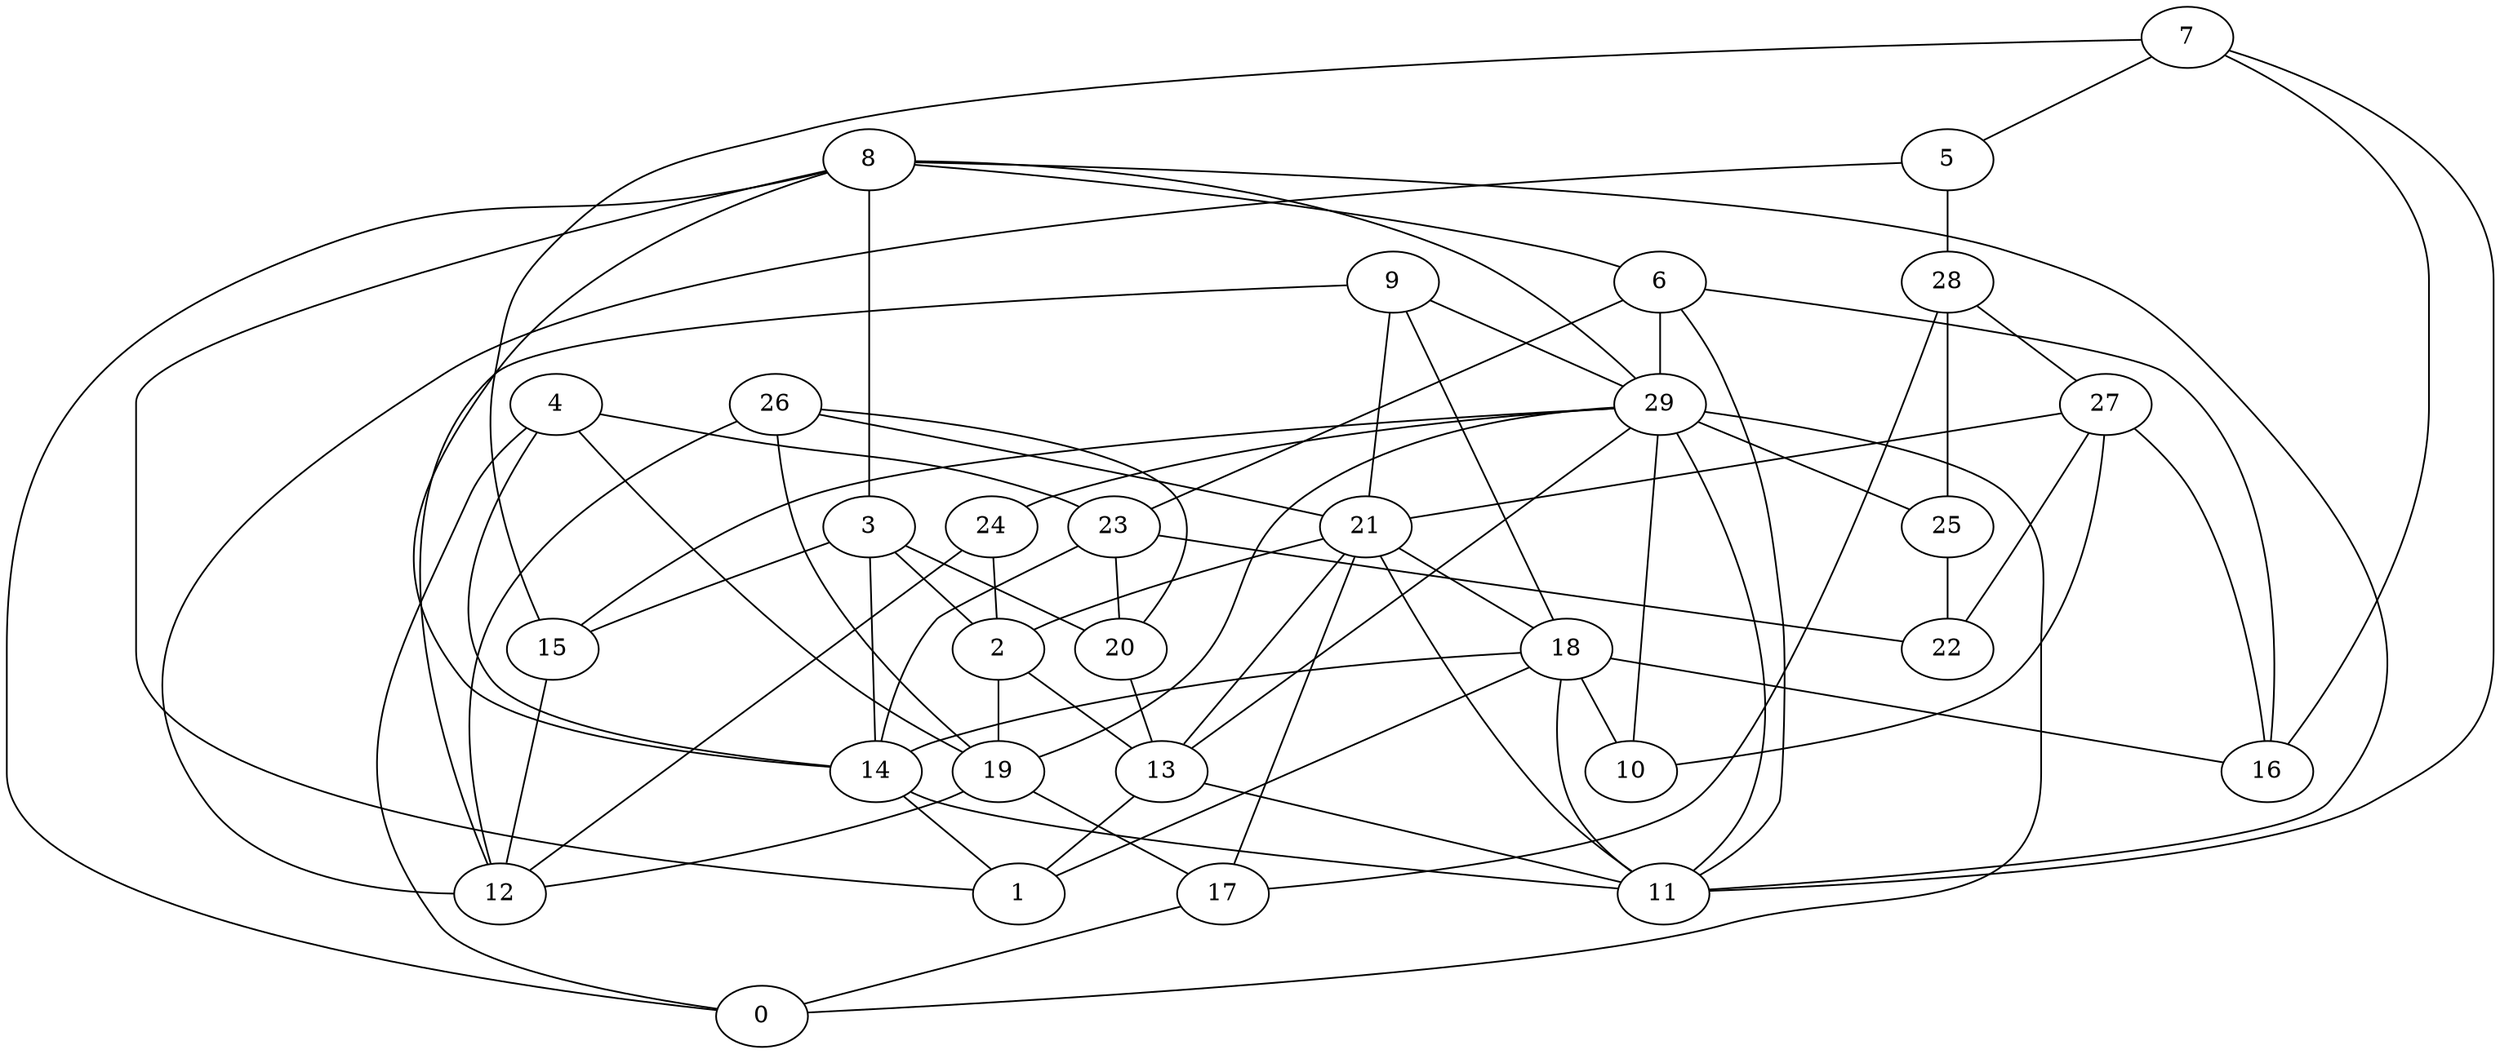 digraph GG_graph {

subgraph G_graph {
edge [color = black]
"26" -> "12" [dir = none]
"26" -> "21" [dir = none]
"14" -> "1" [dir = none]
"23" -> "22" [dir = none]
"23" -> "14" [dir = none]
"21" -> "13" [dir = none]
"21" -> "2" [dir = none]
"21" -> "17" [dir = none]
"20" -> "13" [dir = none]
"6" -> "23" [dir = none]
"6" -> "16" [dir = none]
"6" -> "29" [dir = none]
"8" -> "3" [dir = none]
"8" -> "29" [dir = none]
"27" -> "10" [dir = none]
"9" -> "21" [dir = none]
"9" -> "29" [dir = none]
"29" -> "24" [dir = none]
"29" -> "11" [dir = none]
"29" -> "19" [dir = none]
"29" -> "10" [dir = none]
"29" -> "0" [dir = none]
"29" -> "25" [dir = none]
"28" -> "25" [dir = none]
"7" -> "15" [dir = none]
"7" -> "16" [dir = none]
"5" -> "28" [dir = none]
"18" -> "14" [dir = none]
"4" -> "14" [dir = none]
"25" -> "22" [dir = none]
"29" -> "15" [dir = none]
"4" -> "23" [dir = none]
"3" -> "15" [dir = none]
"8" -> "1" [dir = none]
"8" -> "14" [dir = none]
"19" -> "12" [dir = none]
"28" -> "27" [dir = none]
"3" -> "20" [dir = none]
"4" -> "19" [dir = none]
"27" -> "21" [dir = none]
"19" -> "17" [dir = none]
"18" -> "11" [dir = none]
"8" -> "0" [dir = none]
"8" -> "11" [dir = none]
"17" -> "0" [dir = none]
"27" -> "16" [dir = none]
"21" -> "18" [dir = none]
"2" -> "19" [dir = none]
"28" -> "17" [dir = none]
"18" -> "1" [dir = none]
"7" -> "11" [dir = none]
"7" -> "5" [dir = none]
"2" -> "13" [dir = none]
"24" -> "12" [dir = none]
"8" -> "6" [dir = none]
"3" -> "2" [dir = none]
"9" -> "12" [dir = none]
"18" -> "10" [dir = none]
"4" -> "0" [dir = none]
"13" -> "1" [dir = none]
"14" -> "11" [dir = none]
"21" -> "11" [dir = none]
"9" -> "18" [dir = none]
"26" -> "19" [dir = none]
"5" -> "12" [dir = none]
"3" -> "14" [dir = none]
"24" -> "2" [dir = none]
"26" -> "20" [dir = none]
"23" -> "20" [dir = none]
"15" -> "12" [dir = none]
"6" -> "11" [dir = none]
"18" -> "16" [dir = none]
"13" -> "11" [dir = none]
"27" -> "22" [dir = none]
"29" -> "13" [dir = none]
}

}
